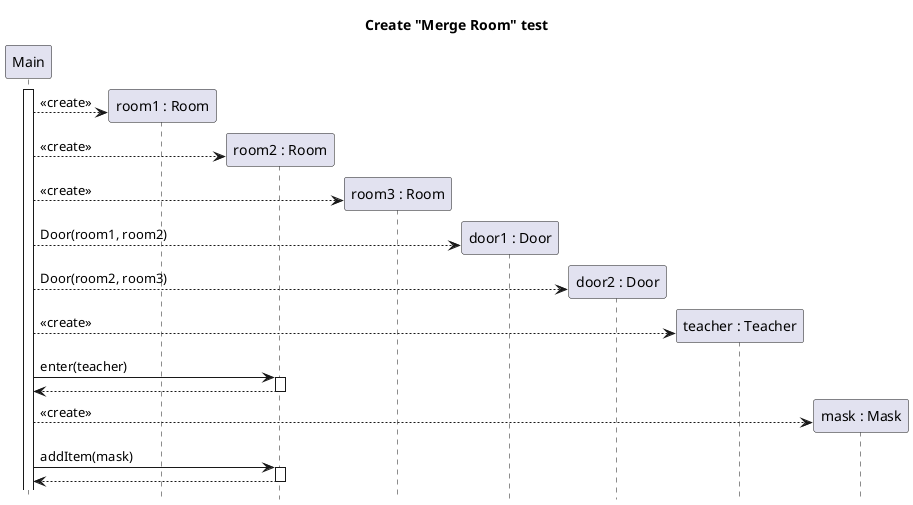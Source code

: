 @startuml room-merge-create
title Create "Merge Room" test
hide footbox
skinparam SequenceReferenceBackgroundColor white

participant "Main" as main
participant "room1 : Room" as r1
participant "room2 : Room" as r2
participant "room3 : Room" as r3
participant "door1 : Door" as door1
participant "door2 : Door" as door2
participant "teacher : Teacher" as teacher
participant "mask : Mask" as mask

main++
create r1
main --> r1 : <<create>>
create r2
main --> r2 : <<create>>
create r3
main --> r3 : <<create>>
create door1
main --> door1 : Door(room1, room2)
create door2
main --> door2 : Door(room2, room3)
create teacher
main --> teacher : <<create>>
main -> r2 ++ : enter(teacher)
return
create mask
main --> mask : <<create>>
main -> r2 ++ : addItem(mask)
return


@enduml